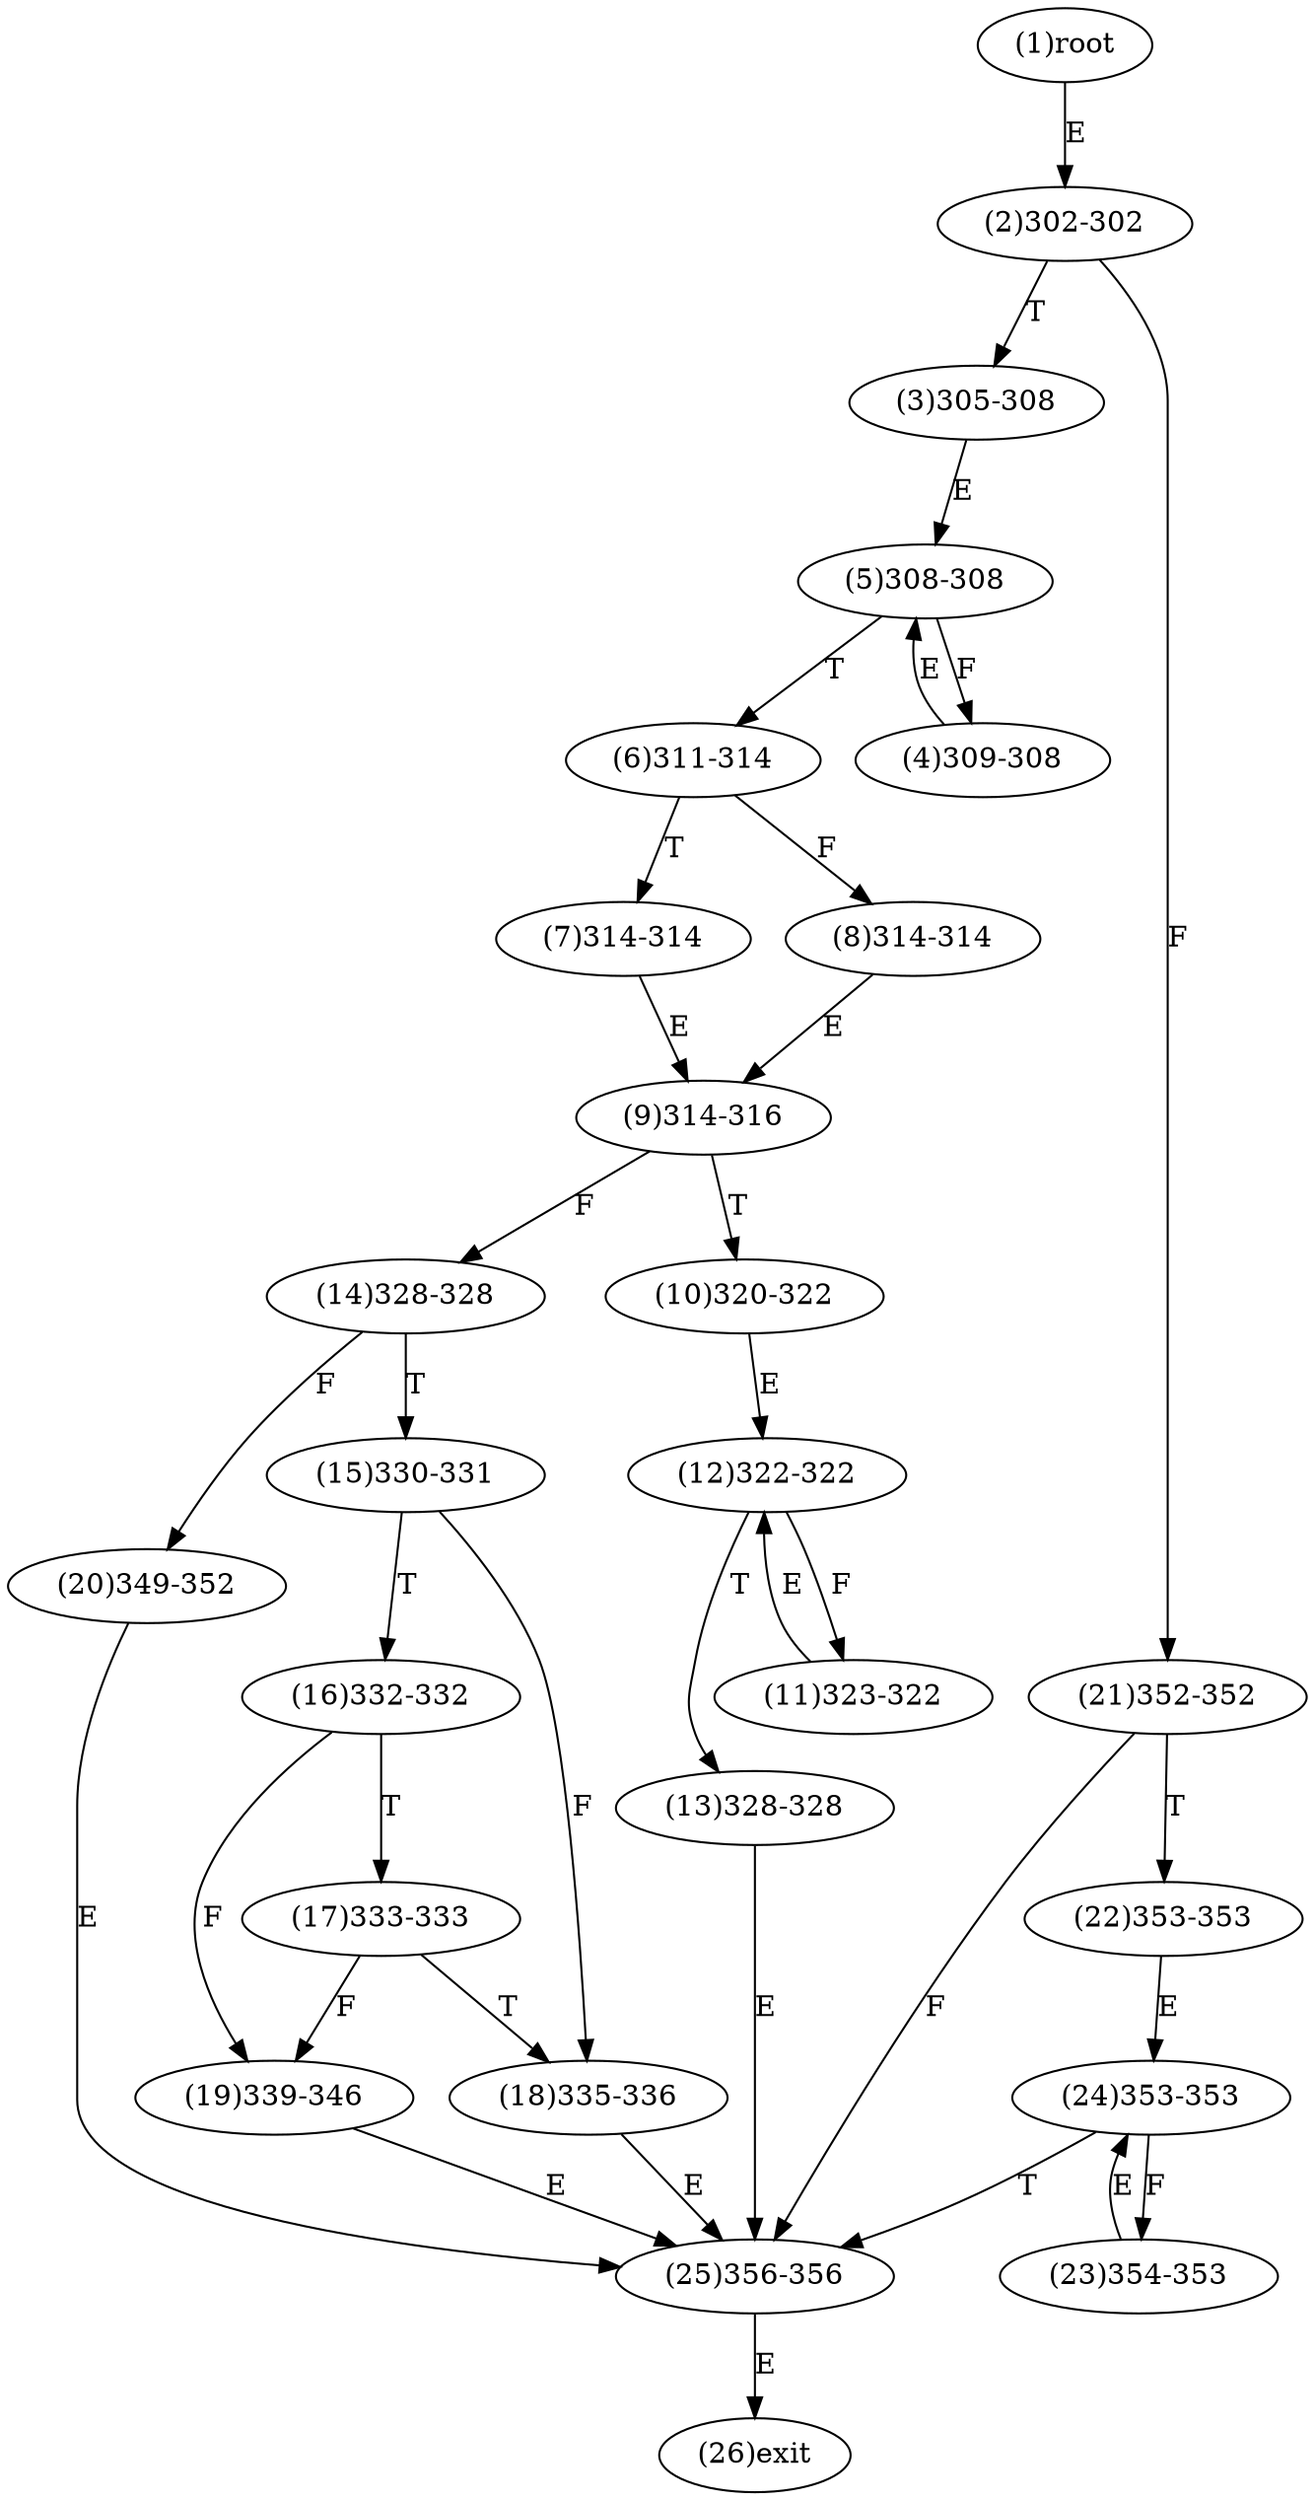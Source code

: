 digraph "" { 
1[ label="(1)root"];
2[ label="(2)302-302"];
3[ label="(3)305-308"];
4[ label="(4)309-308"];
5[ label="(5)308-308"];
6[ label="(6)311-314"];
7[ label="(7)314-314"];
8[ label="(8)314-314"];
9[ label="(9)314-316"];
10[ label="(10)320-322"];
11[ label="(11)323-322"];
12[ label="(12)322-322"];
13[ label="(13)328-328"];
14[ label="(14)328-328"];
15[ label="(15)330-331"];
17[ label="(17)333-333"];
16[ label="(16)332-332"];
19[ label="(19)339-346"];
18[ label="(18)335-336"];
21[ label="(21)352-352"];
20[ label="(20)349-352"];
23[ label="(23)354-353"];
22[ label="(22)353-353"];
25[ label="(25)356-356"];
24[ label="(24)353-353"];
26[ label="(26)exit"];
1->2[ label="E"];
2->21[ label="F"];
2->3[ label="T"];
3->5[ label="E"];
4->5[ label="E"];
5->4[ label="F"];
5->6[ label="T"];
6->8[ label="F"];
6->7[ label="T"];
7->9[ label="E"];
8->9[ label="E"];
9->14[ label="F"];
9->10[ label="T"];
10->12[ label="E"];
11->12[ label="E"];
12->11[ label="F"];
12->13[ label="T"];
13->25[ label="E"];
14->20[ label="F"];
14->15[ label="T"];
15->18[ label="F"];
15->16[ label="T"];
16->19[ label="F"];
16->17[ label="T"];
17->19[ label="F"];
17->18[ label="T"];
18->25[ label="E"];
19->25[ label="E"];
20->25[ label="E"];
21->25[ label="F"];
21->22[ label="T"];
22->24[ label="E"];
23->24[ label="E"];
24->23[ label="F"];
24->25[ label="T"];
25->26[ label="E"];
}